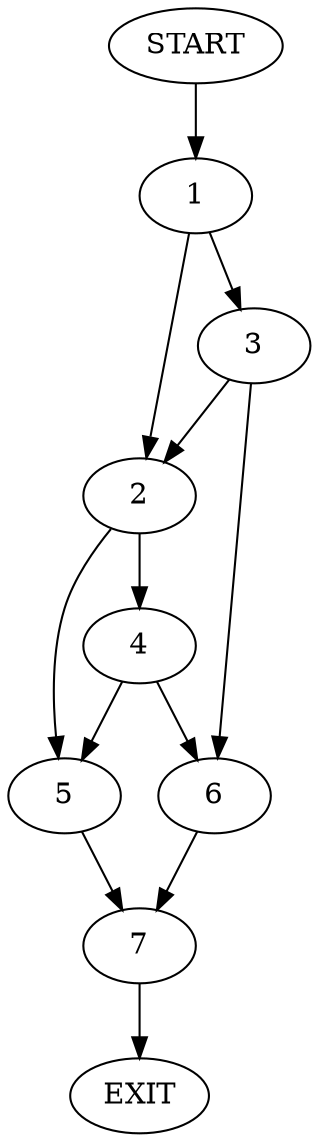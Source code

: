 digraph {
0 [label="START"];
1;
2;
3;
4;
5;
6;
7;
8 [label="EXIT"];
0 -> 1;
1 -> 2;
1 -> 3;
2 -> 4;
2 -> 5;
3 -> 6;
3 -> 2;
6 -> 7;
4 -> 6;
4 -> 5;
5 -> 7;
7 -> 8;
}
